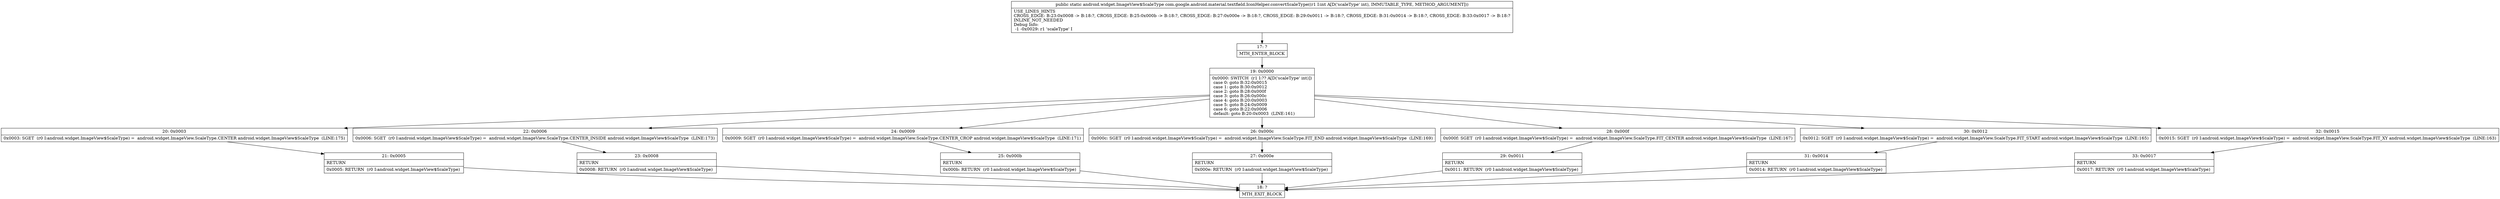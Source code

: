 digraph "CFG forcom.google.android.material.textfield.IconHelper.convertScaleType(I)Landroid\/widget\/ImageView$ScaleType;" {
Node_17 [shape=record,label="{17\:\ ?|MTH_ENTER_BLOCK\l}"];
Node_19 [shape=record,label="{19\:\ 0x0000|0x0000: SWITCH  (r1 I:?? A[D('scaleType' int)])\l case 0: goto B:32:0x0015\l case 1: goto B:30:0x0012\l case 2: goto B:28:0x000f\l case 3: goto B:26:0x000c\l case 4: goto B:20:0x0003\l case 5: goto B:24:0x0009\l case 6: goto B:22:0x0006\l default: goto B:20:0x0003  (LINE:161)\l}"];
Node_20 [shape=record,label="{20\:\ 0x0003|0x0003: SGET  (r0 I:android.widget.ImageView$ScaleType) =  android.widget.ImageView.ScaleType.CENTER android.widget.ImageView$ScaleType  (LINE:175)\l}"];
Node_21 [shape=record,label="{21\:\ 0x0005|RETURN\l|0x0005: RETURN  (r0 I:android.widget.ImageView$ScaleType) \l}"];
Node_18 [shape=record,label="{18\:\ ?|MTH_EXIT_BLOCK\l}"];
Node_22 [shape=record,label="{22\:\ 0x0006|0x0006: SGET  (r0 I:android.widget.ImageView$ScaleType) =  android.widget.ImageView.ScaleType.CENTER_INSIDE android.widget.ImageView$ScaleType  (LINE:173)\l}"];
Node_23 [shape=record,label="{23\:\ 0x0008|RETURN\l|0x0008: RETURN  (r0 I:android.widget.ImageView$ScaleType) \l}"];
Node_24 [shape=record,label="{24\:\ 0x0009|0x0009: SGET  (r0 I:android.widget.ImageView$ScaleType) =  android.widget.ImageView.ScaleType.CENTER_CROP android.widget.ImageView$ScaleType  (LINE:171)\l}"];
Node_25 [shape=record,label="{25\:\ 0x000b|RETURN\l|0x000b: RETURN  (r0 I:android.widget.ImageView$ScaleType) \l}"];
Node_26 [shape=record,label="{26\:\ 0x000c|0x000c: SGET  (r0 I:android.widget.ImageView$ScaleType) =  android.widget.ImageView.ScaleType.FIT_END android.widget.ImageView$ScaleType  (LINE:169)\l}"];
Node_27 [shape=record,label="{27\:\ 0x000e|RETURN\l|0x000e: RETURN  (r0 I:android.widget.ImageView$ScaleType) \l}"];
Node_28 [shape=record,label="{28\:\ 0x000f|0x000f: SGET  (r0 I:android.widget.ImageView$ScaleType) =  android.widget.ImageView.ScaleType.FIT_CENTER android.widget.ImageView$ScaleType  (LINE:167)\l}"];
Node_29 [shape=record,label="{29\:\ 0x0011|RETURN\l|0x0011: RETURN  (r0 I:android.widget.ImageView$ScaleType) \l}"];
Node_30 [shape=record,label="{30\:\ 0x0012|0x0012: SGET  (r0 I:android.widget.ImageView$ScaleType) =  android.widget.ImageView.ScaleType.FIT_START android.widget.ImageView$ScaleType  (LINE:165)\l}"];
Node_31 [shape=record,label="{31\:\ 0x0014|RETURN\l|0x0014: RETURN  (r0 I:android.widget.ImageView$ScaleType) \l}"];
Node_32 [shape=record,label="{32\:\ 0x0015|0x0015: SGET  (r0 I:android.widget.ImageView$ScaleType) =  android.widget.ImageView.ScaleType.FIT_XY android.widget.ImageView$ScaleType  (LINE:163)\l}"];
Node_33 [shape=record,label="{33\:\ 0x0017|RETURN\l|0x0017: RETURN  (r0 I:android.widget.ImageView$ScaleType) \l}"];
MethodNode[shape=record,label="{public static android.widget.ImageView$ScaleType com.google.android.material.textfield.IconHelper.convertScaleType((r1 I:int A[D('scaleType' int), IMMUTABLE_TYPE, METHOD_ARGUMENT]))  | USE_LINES_HINTS\lCROSS_EDGE: B:23:0x0008 \-\> B:18:?, CROSS_EDGE: B:25:0x000b \-\> B:18:?, CROSS_EDGE: B:27:0x000e \-\> B:18:?, CROSS_EDGE: B:29:0x0011 \-\> B:18:?, CROSS_EDGE: B:31:0x0014 \-\> B:18:?, CROSS_EDGE: B:33:0x0017 \-\> B:18:?\lINLINE_NOT_NEEDED\lDebug Info:\l  \-1 \-0x0029: r1 'scaleType' I\l}"];
MethodNode -> Node_17;Node_17 -> Node_19;
Node_19 -> Node_20;
Node_19 -> Node_22;
Node_19 -> Node_24;
Node_19 -> Node_26;
Node_19 -> Node_28;
Node_19 -> Node_30;
Node_19 -> Node_32;
Node_20 -> Node_21;
Node_21 -> Node_18;
Node_22 -> Node_23;
Node_23 -> Node_18;
Node_24 -> Node_25;
Node_25 -> Node_18;
Node_26 -> Node_27;
Node_27 -> Node_18;
Node_28 -> Node_29;
Node_29 -> Node_18;
Node_30 -> Node_31;
Node_31 -> Node_18;
Node_32 -> Node_33;
Node_33 -> Node_18;
}


